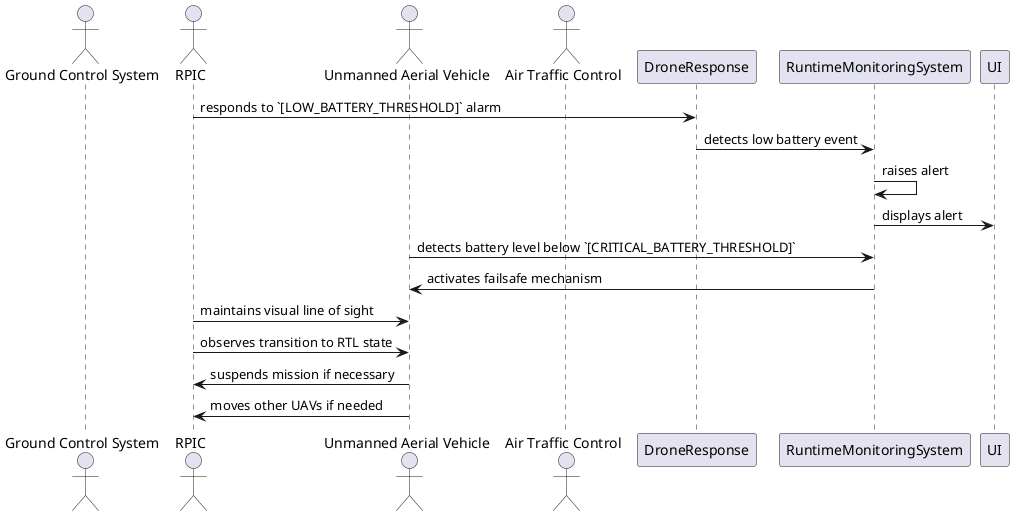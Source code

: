 @startuml "Low Battery Use Case"

actor "Ground Control System" as GCS
actor "RPIC" as RPIC
actor "Unmanned Aerial Vehicle" as UAV
actor "Air Traffic Control" as ATC

RPIC -> DroneResponse: responds to `[LOW_BATTERY_THRESHOLD]` alarm
DroneResponse -> RuntimeMonitoringSystem: detects low battery event
RuntimeMonitoringSystem -> RuntimeMonitoringSystem: raises alert
RuntimeMonitoringSystem -> UI: displays alert
UAV -> RuntimeMonitoringSystem: detects battery level below `[CRITICAL_BATTERY_THRESHOLD]`
RuntimeMonitoringSystem -> UAV: activates failsafe mechanism
RPIC -> UAV: maintains visual line of sight
RPIC -> UAV: observes transition to RTL state
UAV -> RPIC: suspends mission if necessary
UAV -> RPIC: moves other UAVs if needed

@enduml
